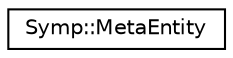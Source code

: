 digraph "Graphical Class Hierarchy"
{
  edge [fontname="Helvetica",fontsize="10",labelfontname="Helvetica",labelfontsize="10"];
  node [fontname="Helvetica",fontsize="10",shape=record];
  rankdir="LR";
  Node1 [label="Symp::MetaEntity",height=0.2,width=0.4,color="black", fillcolor="white", style="filled",URL="$struct_symp_1_1_meta_entity.html"];
}
